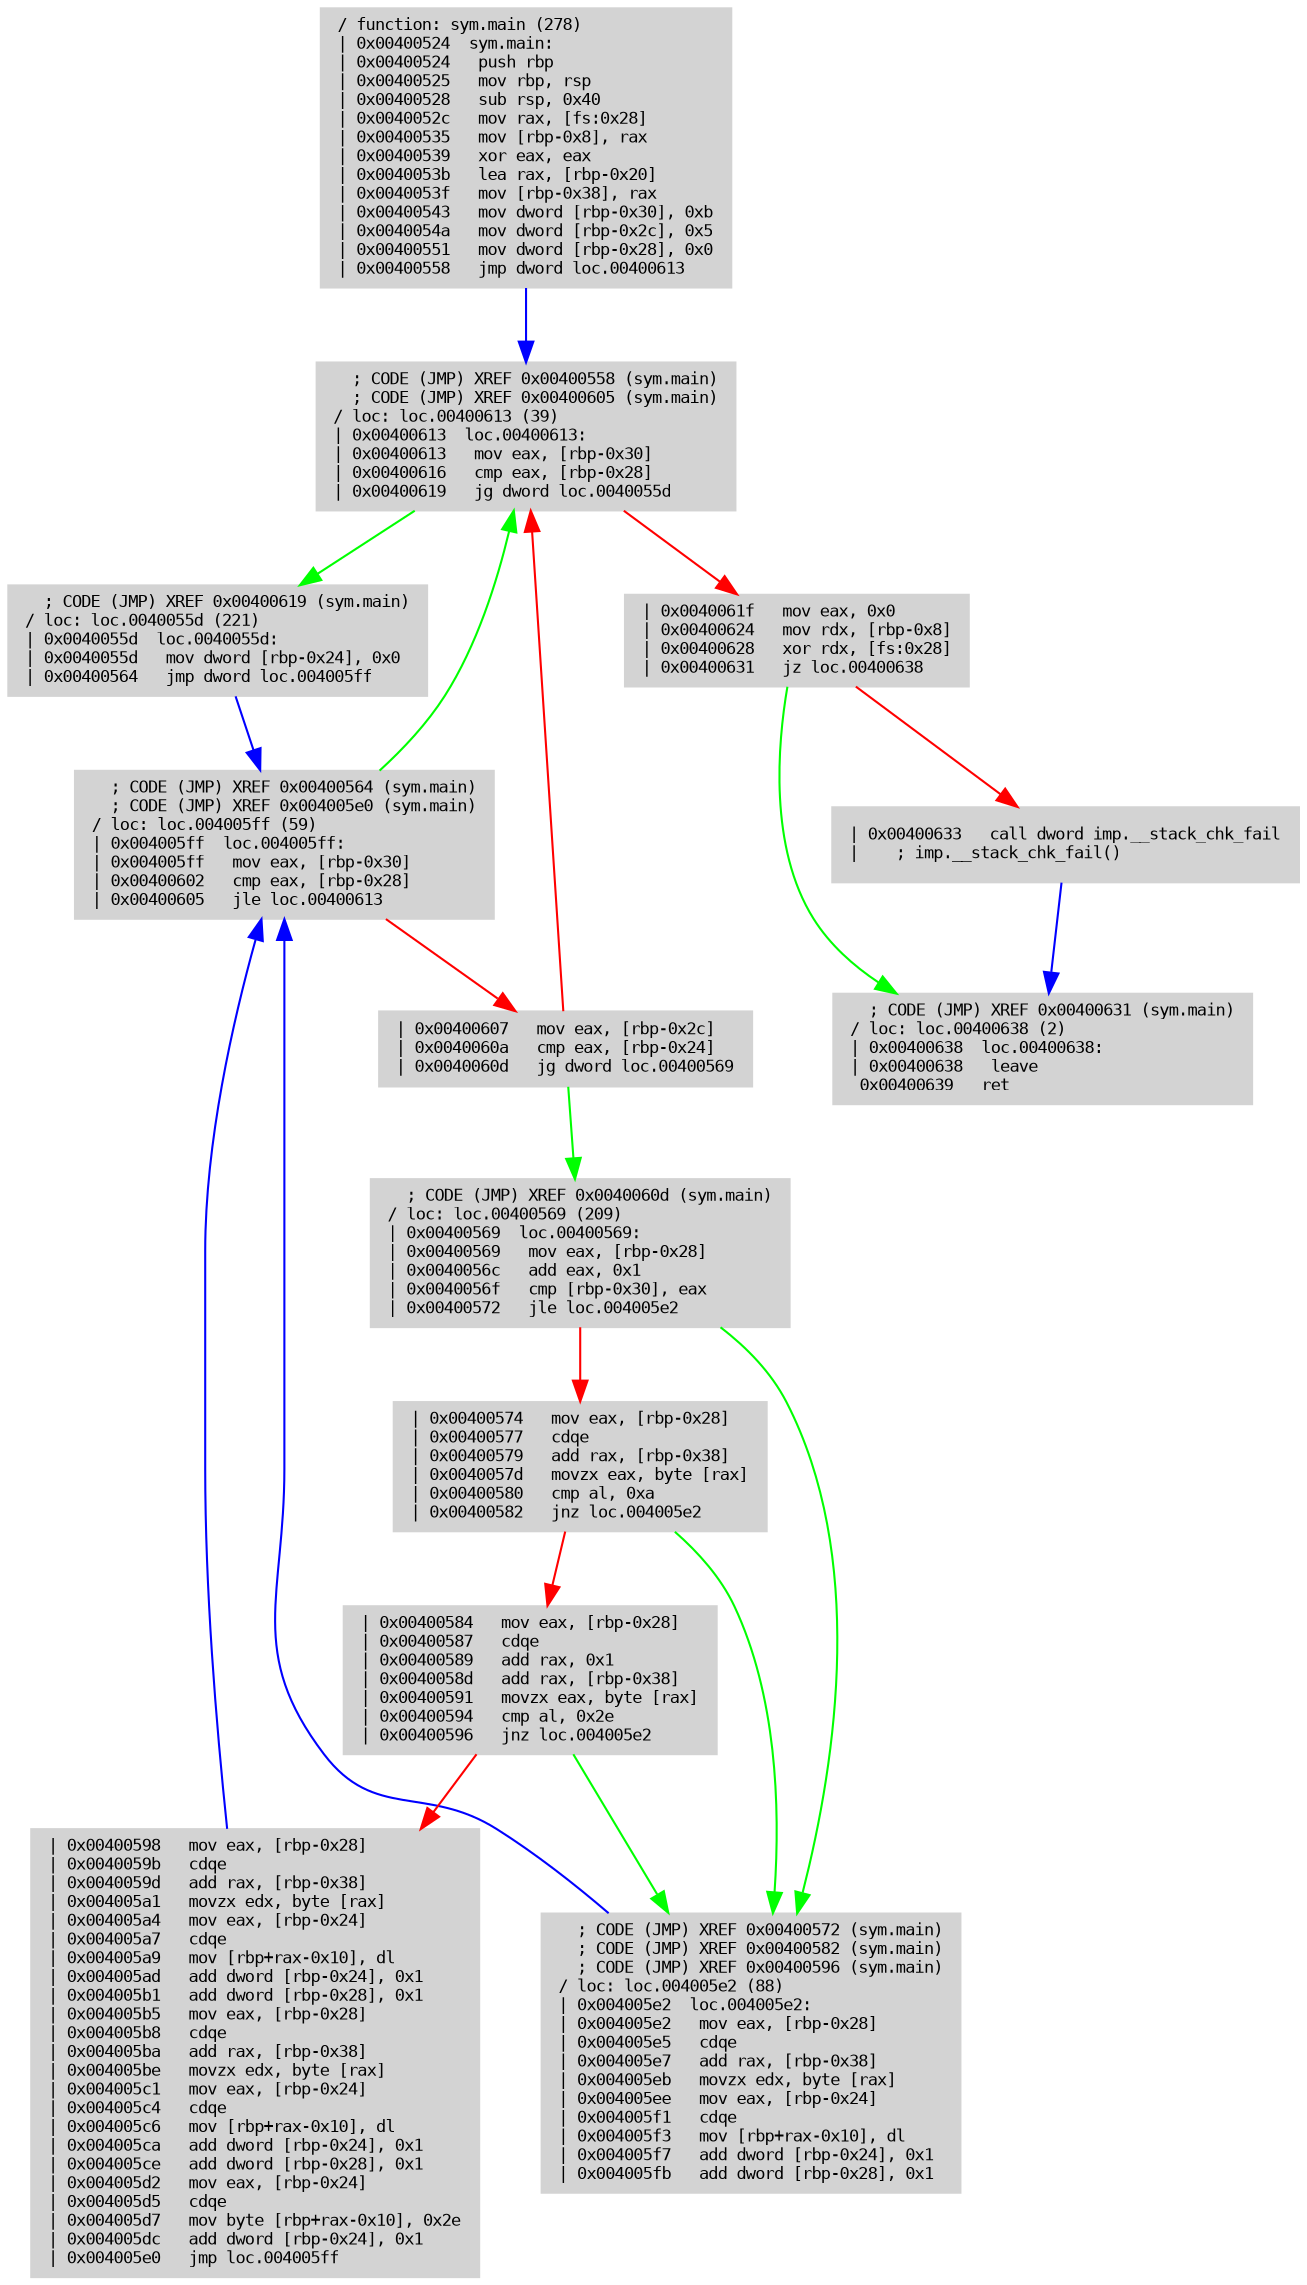 digraph code {
	graph [bgcolor=white];
	node [color=lightgray, style=filled shape=box fontname="Courier" fontsize="8"];
	"0x00400524_0x00400524" -> "0x00400524_0x00400613" [color="blue"];
 "0x00400524_0x00400524" [URL="sym.main/0x00400524" color="lightgray", label="/ function: sym.main (278)\l| 0x00400524  sym.main:\l| 0x00400524   push rbp\l| 0x00400525   mov rbp, rsp\l| 0x00400528   sub rsp, 0x40\l| 0x0040052c   mov rax, [fs:0x28]\l| 0x00400535   mov [rbp-0x8], rax\l| 0x00400539   xor eax, eax\l| 0x0040053b   lea rax, [rbp-0x20]\l| 0x0040053f   mov [rbp-0x38], rax\l| 0x00400543   mov dword [rbp-0x30], 0xb\l| 0x0040054a   mov dword [rbp-0x2c], 0x5\l| 0x00400551   mov dword [rbp-0x28], 0x0\l| 0x00400558   jmp dword loc.00400613\l"]
	"0x00400524_0x0040055d" -> "0x00400524_0x004005ff" [color="blue"];
 "0x00400524_0x0040055d" [URL="sym.main/0x0040055d" color="lightgray", label="  ; CODE (JMP) XREF 0x00400619 (sym.main)\l/ loc: loc.0040055d (221)\l| 0x0040055d  loc.0040055d:\l| 0x0040055d   mov dword [rbp-0x24], 0x0\l| 0x00400564   jmp dword loc.004005ff\l"]
	"0x00400524_0x00400569" -> "0x00400524_0x004005e2" [color="green"];
	"0x00400524_0x00400569" -> "0x00400524_0x00400574" [color="red"];
 "0x00400524_0x00400569" [URL="sym.main/0x00400569" color="lightgray", label="  ; CODE (JMP) XREF 0x0040060d (sym.main)\l/ loc: loc.00400569 (209)\l| 0x00400569  loc.00400569:\l| 0x00400569   mov eax, [rbp-0x28]\l| 0x0040056c   add eax, 0x1\l| 0x0040056f   cmp [rbp-0x30], eax\l| 0x00400572   jle loc.004005e2\l"]
	"0x00400524_0x00400574" -> "0x00400524_0x004005e2" [color="green"];
	"0x00400524_0x00400574" -> "0x00400524_0x00400584" [color="red"];
 "0x00400524_0x00400574" [URL="sym.main/0x00400574" color="lightgray", label="| 0x00400574   mov eax, [rbp-0x28]\l| 0x00400577   cdqe\l| 0x00400579   add rax, [rbp-0x38]\l| 0x0040057d   movzx eax, byte [rax]\l| 0x00400580   cmp al, 0xa\l| 0x00400582   jnz loc.004005e2\l"]
	"0x00400524_0x00400584" -> "0x00400524_0x004005e2" [color="green"];
	"0x00400524_0x00400584" -> "0x00400524_0x00400598" [color="red"];
 "0x00400524_0x00400584" [URL="sym.main/0x00400584" color="lightgray", label="| 0x00400584   mov eax, [rbp-0x28]\l| 0x00400587   cdqe\l| 0x00400589   add rax, 0x1\l| 0x0040058d   add rax, [rbp-0x38]\l| 0x00400591   movzx eax, byte [rax]\l| 0x00400594   cmp al, 0x2e\l| 0x00400596   jnz loc.004005e2\l"]
	"0x00400524_0x00400598" -> "0x00400524_0x004005ff" [color="blue"];
 "0x00400524_0x00400598" [URL="sym.main/0x00400598" color="lightgray", label="| 0x00400598   mov eax, [rbp-0x28]\l| 0x0040059b   cdqe\l| 0x0040059d   add rax, [rbp-0x38]\l| 0x004005a1   movzx edx, byte [rax]\l| 0x004005a4   mov eax, [rbp-0x24]\l| 0x004005a7   cdqe\l| 0x004005a9   mov [rbp+rax-0x10], dl\l| 0x004005ad   add dword [rbp-0x24], 0x1\l| 0x004005b1   add dword [rbp-0x28], 0x1\l| 0x004005b5   mov eax, [rbp-0x28]\l| 0x004005b8   cdqe\l| 0x004005ba   add rax, [rbp-0x38]\l| 0x004005be   movzx edx, byte [rax]\l| 0x004005c1   mov eax, [rbp-0x24]\l| 0x004005c4   cdqe\l| 0x004005c6   mov [rbp+rax-0x10], dl\l| 0x004005ca   add dword [rbp-0x24], 0x1\l| 0x004005ce   add dword [rbp-0x28], 0x1\l| 0x004005d2   mov eax, [rbp-0x24]\l| 0x004005d5   cdqe\l| 0x004005d7   mov byte [rbp+rax-0x10], 0x2e\l| 0x004005dc   add dword [rbp-0x24], 0x1\l| 0x004005e0   jmp loc.004005ff\l"]
	"0x00400524_0x004005e2" -> "0x00400524_0x004005ff" [color="blue"];
 "0x00400524_0x004005e2" [URL="sym.main/0x004005e2" color="lightgray", label="  ; CODE (JMP) XREF 0x00400572 (sym.main)\l  ; CODE (JMP) XREF 0x00400582 (sym.main)\l  ; CODE (JMP) XREF 0x00400596 (sym.main)\l/ loc: loc.004005e2 (88)\l| 0x004005e2  loc.004005e2:\l| 0x004005e2   mov eax, [rbp-0x28]\l| 0x004005e5   cdqe\l| 0x004005e7   add rax, [rbp-0x38]\l| 0x004005eb   movzx edx, byte [rax]\l| 0x004005ee   mov eax, [rbp-0x24]\l| 0x004005f1   cdqe\l| 0x004005f3   mov [rbp+rax-0x10], dl\l| 0x004005f7   add dword [rbp-0x24], 0x1\l| 0x004005fb   add dword [rbp-0x28], 0x1\l"]
	"0x00400524_0x004005ff" -> "0x00400524_0x00400613" [color="green"];
	"0x00400524_0x004005ff" -> "0x00400524_0x00400607" [color="red"];
 "0x00400524_0x004005ff" [URL="sym.main/0x004005ff" color="lightgray", label="  ; CODE (JMP) XREF 0x00400564 (sym.main)\l  ; CODE (JMP) XREF 0x004005e0 (sym.main)\l/ loc: loc.004005ff (59)\l| 0x004005ff  loc.004005ff:\l| 0x004005ff   mov eax, [rbp-0x30]\l| 0x00400602   cmp eax, [rbp-0x28]\l| 0x00400605   jle loc.00400613\l"]
	"0x00400524_0x00400607" -> "0x00400524_0x00400569" [color="green"];
	"0x00400524_0x00400607" -> "0x00400524_0x00400613" [color="red"];
 "0x00400524_0x00400607" [URL="sym.main/0x00400607" color="lightgray", label="| 0x00400607   mov eax, [rbp-0x2c]\l| 0x0040060a   cmp eax, [rbp-0x24]\l| 0x0040060d   jg dword loc.00400569\l"]
	"0x00400524_0x00400613" -> "0x00400524_0x0040055d" [color="green"];
	"0x00400524_0x00400613" -> "0x00400524_0x0040061f" [color="red"];
 "0x00400524_0x00400613" [URL="sym.main/0x00400613" color="lightgray", label="  ; CODE (JMP) XREF 0x00400558 (sym.main)\l  ; CODE (JMP) XREF 0x00400605 (sym.main)\l/ loc: loc.00400613 (39)\l| 0x00400613  loc.00400613:\l| 0x00400613   mov eax, [rbp-0x30]\l| 0x00400616   cmp eax, [rbp-0x28]\l| 0x00400619   jg dword loc.0040055d\l"]
	"0x00400524_0x0040061f" -> "0x00400524_0x00400638" [color="green"];
	"0x00400524_0x0040061f" -> "0x00400524_0x00400633" [color="red"];
 "0x00400524_0x0040061f" [URL="sym.main/0x0040061f" color="lightgray", label="| 0x0040061f   mov eax, 0x0\l| 0x00400624   mov rdx, [rbp-0x8]\l| 0x00400628   xor rdx, [fs:0x28]\l| 0x00400631   jz loc.00400638\l"]
	"0x00400524_0x00400633" -> "0x00400524_0x00400638" [color="blue"];
 "0x00400524_0x00400633" [URL="sym.main/0x00400633" color="lightgray", label="| 0x00400633   call dword imp.__stack_chk_fail\l|    ; imp.__stack_chk_fail()\l"]
 "0x00400524_0x00400638" [URL="sym.main/0x00400638" color="lightgray", label="  ; CODE (JMP) XREF 0x00400631 (sym.main)\l/ loc: loc.00400638 (2)\l| 0x00400638  loc.00400638:\l| 0x00400638   leave\l\ 0x00400639   ret\l"]
}
